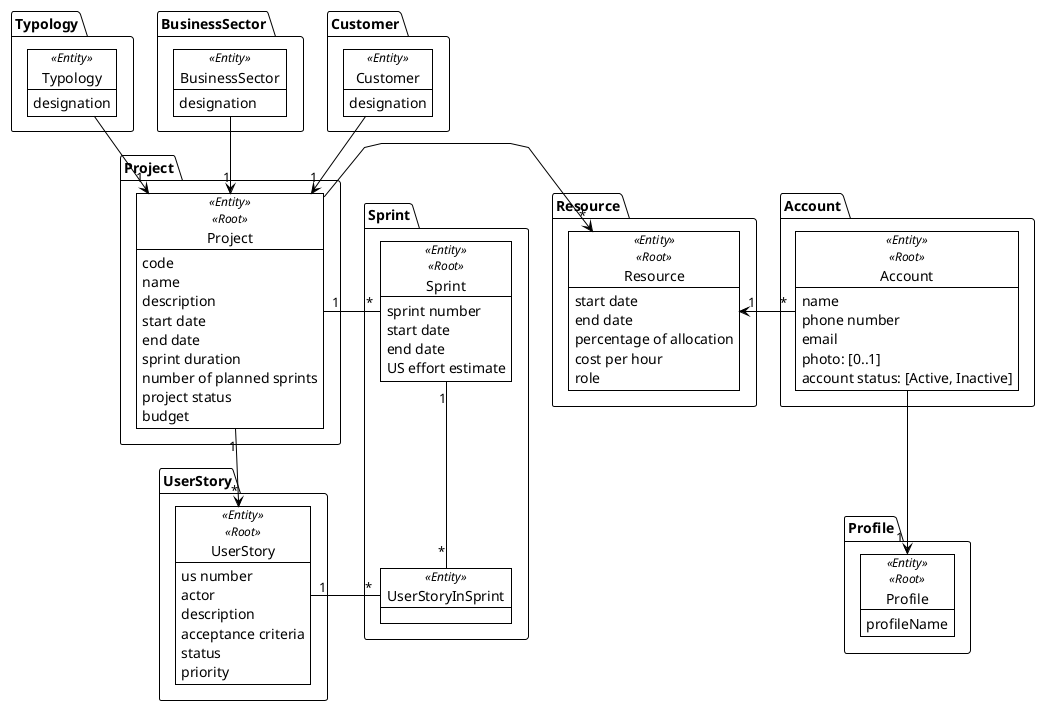 @startuml
!theme plain
skinparam linetype polyline
package "Account" as Acc {
    Object Account <<Entity>> <<Root>> {
    name
    phone number
    email
    photo: [0..1]
    account status: [Active, Inactive]
    }
}
package "Resource" as Res {
    Object Resource <<Entity>> <<Root>> {
    start date
    end date
    percentage of allocation
    cost per hour
    role
'    }
'    Object Role <<VO>> {
'    role name
    }
}
package "Project" as Proj {
    Object Project <<Entity>> <<Root>> {
    code
    name
    description
    start date
    end date
    sprint duration
    number of planned sprints
    project status
    budget
    }
}

package Typology as Typo {
    Object Typology <<Entity>> {
    designation
    }
    }

package BusinessSector as Bus {
Object BusinessSector <<Entity>> {
            designation
            }
            }

package Customer as Cost {
    Object Customer <<Entity>> {
    designation
    }
    }

package "Sprint" as Spr {
    Object Sprint <<Entity>> <<Root>> {
    sprint number
    start date
    end date
    US effort estimate
    }
    Object UserStoryInSprint <<Entity>> {
    }
}
package "UserStory" as US{
    Object UserStory <<Entity>> <<Root>> {
    us number
    actor
    description
    acceptance criteria
    status
    priority
    }
}

package "Profile" as Prof{
Object Profile <<Entity>> <<Root>> {
profileName
}


BusinessSector --> "1" Project
Customer --> "1" Project
Typology --> "1" Project
Sprint "1" -- "*" UserStoryInSprint
Account -down-> "             1" Profile
'Resource "1" -down- "1" Role
Project "1" - "*" Sprint
Project "1" -> "*" UserStory
Project -left-> "*" Resource
UserStoryInSprint "*" - "1" UserStory
Resource "1" <- "*" Account
@enduml
